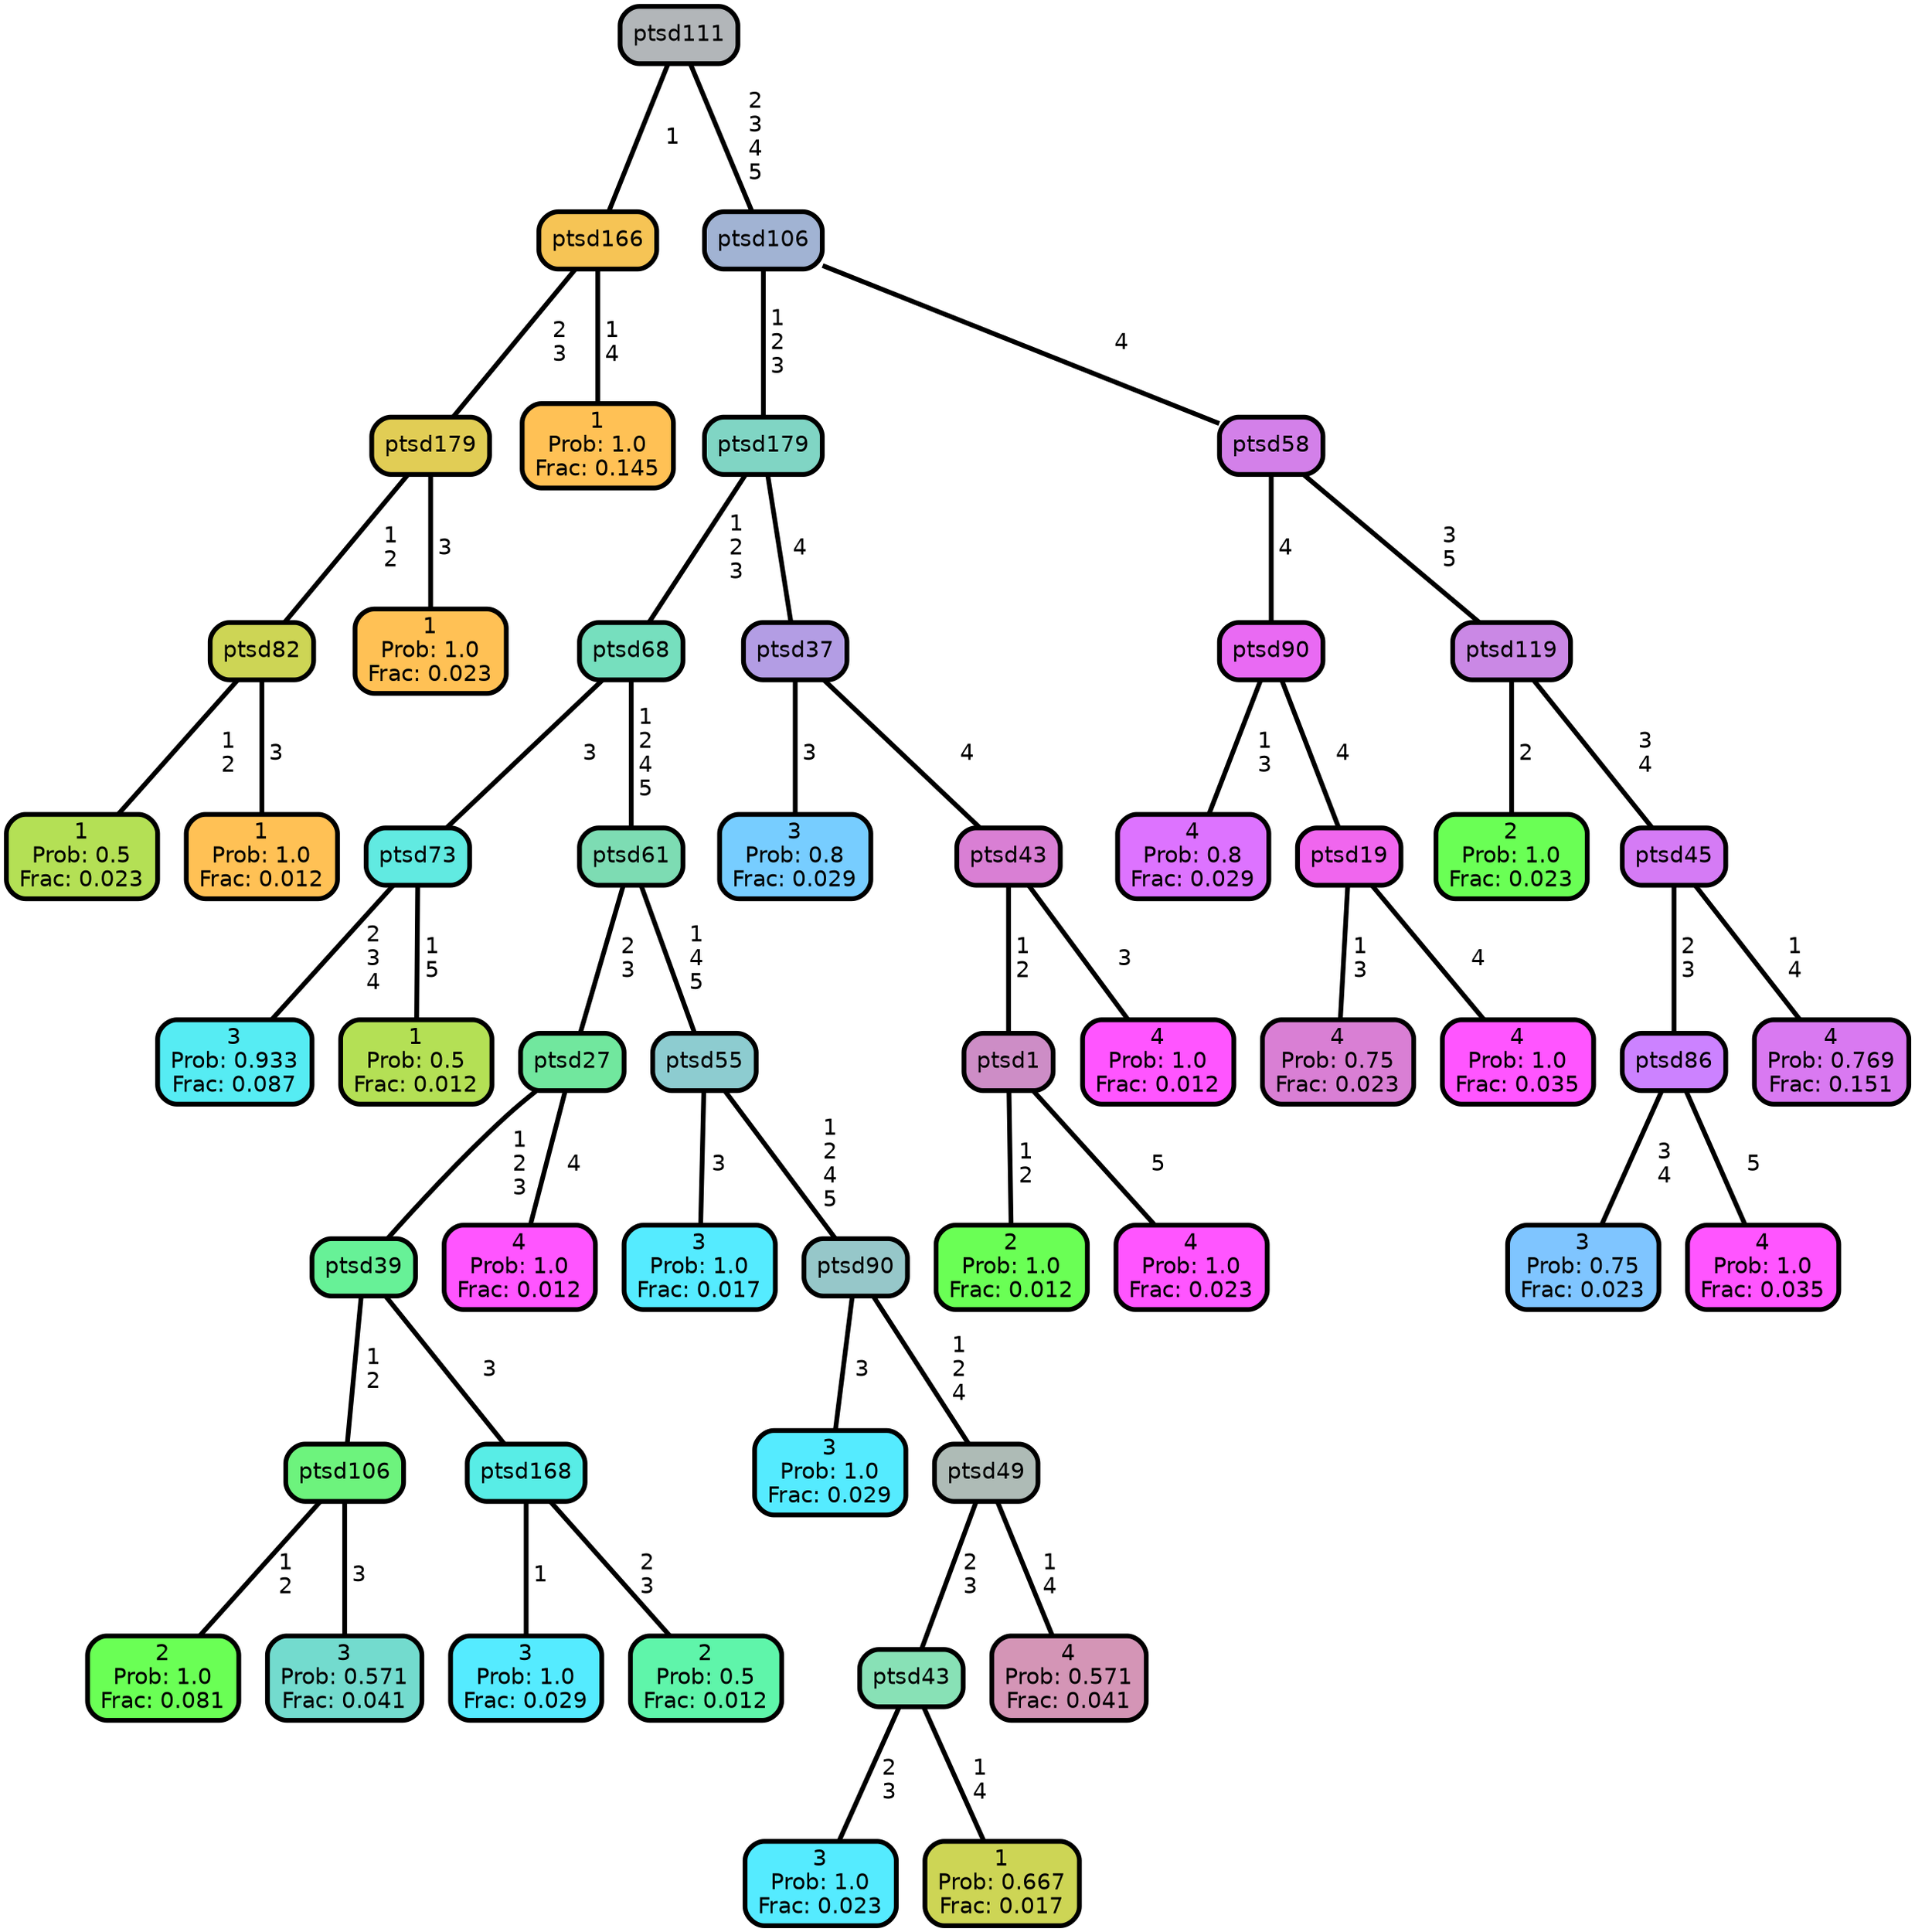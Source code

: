 graph Tree {
node [shape=box, style="filled, rounded",color="black",penwidth="3",fontcolor="black",                 fontname=helvetica] ;
graph [ranksep="0 equally", splines=straight,                 bgcolor=transparent, dpi=200] ;
edge [fontname=helvetica, color=black] ;
0 [label="1
Prob: 0.5
Frac: 0.023", fillcolor="#b4e055"] ;
1 [label="ptsd82", fillcolor="#cdd555"] ;
2 [label="1
Prob: 1.0
Frac: 0.012", fillcolor="#ffc155"] ;
3 [label="ptsd179", fillcolor="#e1cd55"] ;
4 [label="1
Prob: 1.0
Frac: 0.023", fillcolor="#ffc155"] ;
5 [label="ptsd166", fillcolor="#f6c455"] ;
6 [label="1
Prob: 1.0
Frac: 0.145", fillcolor="#ffc155"] ;
7 [label="ptsd111", fillcolor="#b2b6b9"] ;
8 [label="3
Prob: 0.933
Frac: 0.087", fillcolor="#56ecf3"] ;
9 [label="ptsd73", fillcolor="#61eae1"] ;
10 [label="1
Prob: 0.5
Frac: 0.012", fillcolor="#b4e055"] ;
11 [label="ptsd68", fillcolor="#76dfbe"] ;
12 [label="2
Prob: 1.0
Frac: 0.081", fillcolor="#6aff55"] ;
13 [label="ptsd106", fillcolor="#6df37d"] ;
14 [label="3
Prob: 0.571
Frac: 0.041", fillcolor="#73dbce"] ;
15 [label="ptsd39", fillcolor="#67f197"] ;
16 [label="3
Prob: 1.0
Frac: 0.029", fillcolor="#55ebff"] ;
17 [label="ptsd168", fillcolor="#58ede6"] ;
18 [label="2
Prob: 0.5
Frac: 0.012", fillcolor="#5ff5aa"] ;
19 [label="ptsd27", fillcolor="#71e79e"] ;
20 [label="4
Prob: 1.0
Frac: 0.012", fillcolor="#ff55ff"] ;
21 [label="ptsd61", fillcolor="#7ddcb3"] ;
22 [label="3
Prob: 1.0
Frac: 0.017", fillcolor="#55ebff"] ;
23 [label="ptsd55", fillcolor="#8dccd0"] ;
24 [label="3
Prob: 1.0
Frac: 0.029", fillcolor="#55ebff"] ;
25 [label="ptsd90", fillcolor="#96c7c9"] ;
26 [label="3
Prob: 1.0
Frac: 0.023", fillcolor="#55ebff"] ;
27 [label="ptsd43", fillcolor="#88e1b6"] ;
28 [label="1
Prob: 0.667
Frac: 0.017", fillcolor="#cdd555"] ;
29 [label="ptsd49", fillcolor="#aebbb6"] ;
30 [label="4
Prob: 0.571
Frac: 0.041", fillcolor="#d495b6"] ;
31 [label="ptsd179", fillcolor="#80d5c4"] ;
32 [label="3
Prob: 0.8
Frac: 0.029", fillcolor="#77cdff"] ;
33 [label="ptsd37", fillcolor="#b39de4"] ;
34 [label="2
Prob: 1.0
Frac: 0.012", fillcolor="#6aff55"] ;
35 [label="ptsd1", fillcolor="#cd8dc6"] ;
36 [label="4
Prob: 1.0
Frac: 0.023", fillcolor="#ff55ff"] ;
37 [label="ptsd43", fillcolor="#d97fd4"] ;
38 [label="4
Prob: 1.0
Frac: 0.012", fillcolor="#ff55ff"] ;
39 [label="ptsd106", fillcolor="#a1b3d3"] ;
40 [label="4
Prob: 0.8
Frac: 0.029", fillcolor="#dd73ff"] ;
41 [label="ptsd90", fillcolor="#e96af3"] ;
42 [label="4
Prob: 0.75
Frac: 0.023", fillcolor="#d97fd4"] ;
43 [label="ptsd19", fillcolor="#f066ee"] ;
44 [label="4
Prob: 1.0
Frac: 0.035", fillcolor="#ff55ff"] ;
45 [label="ptsd58", fillcolor="#d380e9"] ;
46 [label="2
Prob: 1.0
Frac: 0.023", fillcolor="#6aff55"] ;
47 [label="ptsd119", fillcolor="#ca88e5"] ;
48 [label="3
Prob: 0.75
Frac: 0.023", fillcolor="#7fc5ff"] ;
49 [label="ptsd86", fillcolor="#cc82ff"] ;
50 [label="4
Prob: 1.0
Frac: 0.035", fillcolor="#ff55ff"] ;
51 [label="ptsd45", fillcolor="#d57bf5"] ;
52 [label="4
Prob: 0.769
Frac: 0.151", fillcolor="#d979f1"] ;
1 -- 0 [label=" 1\n 2",penwidth=3] ;
1 -- 2 [label=" 3",penwidth=3] ;
3 -- 1 [label=" 1\n 2",penwidth=3] ;
3 -- 4 [label=" 3",penwidth=3] ;
5 -- 3 [label=" 2\n 3",penwidth=3] ;
5 -- 6 [label=" 1\n 4",penwidth=3] ;
7 -- 5 [label=" 1",penwidth=3] ;
7 -- 39 [label=" 2\n 3\n 4\n 5",penwidth=3] ;
9 -- 8 [label=" 2\n 3\n 4",penwidth=3] ;
9 -- 10 [label=" 1\n 5",penwidth=3] ;
11 -- 9 [label=" 3",penwidth=3] ;
11 -- 21 [label=" 1\n 2\n 4\n 5",penwidth=3] ;
13 -- 12 [label=" 1\n 2",penwidth=3] ;
13 -- 14 [label=" 3",penwidth=3] ;
15 -- 13 [label=" 1\n 2",penwidth=3] ;
15 -- 17 [label=" 3",penwidth=3] ;
17 -- 16 [label=" 1",penwidth=3] ;
17 -- 18 [label=" 2\n 3",penwidth=3] ;
19 -- 15 [label=" 1\n 2\n 3",penwidth=3] ;
19 -- 20 [label=" 4",penwidth=3] ;
21 -- 19 [label=" 2\n 3",penwidth=3] ;
21 -- 23 [label=" 1\n 4\n 5",penwidth=3] ;
23 -- 22 [label=" 3",penwidth=3] ;
23 -- 25 [label=" 1\n 2\n 4\n 5",penwidth=3] ;
25 -- 24 [label=" 3",penwidth=3] ;
25 -- 29 [label=" 1\n 2\n 4",penwidth=3] ;
27 -- 26 [label=" 2\n 3",penwidth=3] ;
27 -- 28 [label=" 1\n 4",penwidth=3] ;
29 -- 27 [label=" 2\n 3",penwidth=3] ;
29 -- 30 [label=" 1\n 4",penwidth=3] ;
31 -- 11 [label=" 1\n 2\n 3",penwidth=3] ;
31 -- 33 [label=" 4",penwidth=3] ;
33 -- 32 [label=" 3",penwidth=3] ;
33 -- 37 [label=" 4",penwidth=3] ;
35 -- 34 [label=" 1\n 2",penwidth=3] ;
35 -- 36 [label=" 5",penwidth=3] ;
37 -- 35 [label=" 1\n 2",penwidth=3] ;
37 -- 38 [label=" 3",penwidth=3] ;
39 -- 31 [label=" 1\n 2\n 3",penwidth=3] ;
39 -- 45 [label=" 4",penwidth=3] ;
41 -- 40 [label=" 1\n 3",penwidth=3] ;
41 -- 43 [label=" 4",penwidth=3] ;
43 -- 42 [label=" 1\n 3",penwidth=3] ;
43 -- 44 [label=" 4",penwidth=3] ;
45 -- 41 [label=" 4",penwidth=3] ;
45 -- 47 [label=" 3\n 5",penwidth=3] ;
47 -- 46 [label=" 2",penwidth=3] ;
47 -- 51 [label=" 3\n 4",penwidth=3] ;
49 -- 48 [label=" 3\n 4",penwidth=3] ;
49 -- 50 [label=" 5",penwidth=3] ;
51 -- 49 [label=" 2\n 3",penwidth=3] ;
51 -- 52 [label=" 1\n 4",penwidth=3] ;
{rank = same;}}